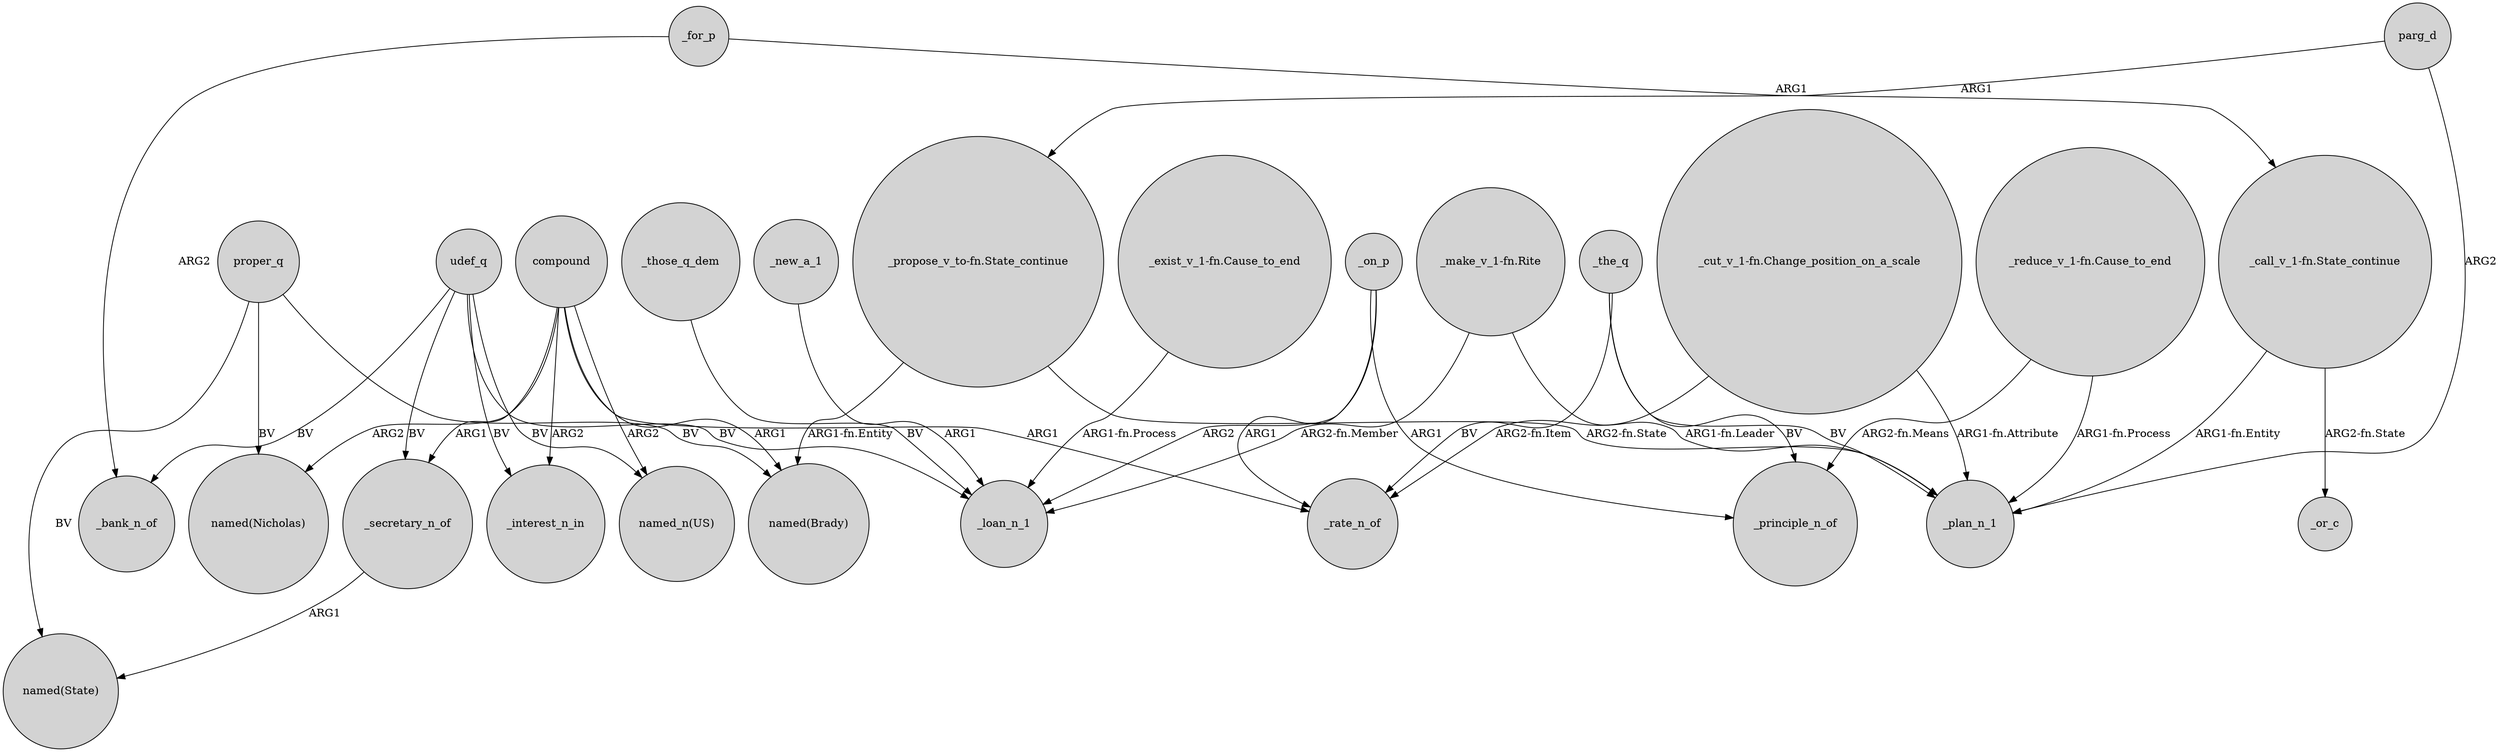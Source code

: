 digraph {
	node [shape=circle style=filled]
	_secretary_n_of -> "named(State)" [label=ARG1]
	"_call_v_1-fn.State_continue" -> _plan_n_1 [label="ARG1-fn.Entity"]
	"_make_v_1-fn.Rite" -> _plan_n_1 [label="ARG1-fn.Leader"]
	_for_p -> _bank_n_of [label=ARG2]
	"_reduce_v_1-fn.Cause_to_end" -> _principle_n_of [label="ARG2-fn.Means"]
	udef_q -> _loan_n_1 [label=BV]
	_for_p -> "_call_v_1-fn.State_continue" [label=ARG1]
	parg_d -> "_propose_v_to-fn.State_continue" [label=ARG1]
	parg_d -> _plan_n_1 [label=ARG2]
	proper_q -> "named(Brady)" [label=BV]
	"_propose_v_to-fn.State_continue" -> _plan_n_1 [label="ARG2-fn.State"]
	udef_q -> _bank_n_of [label=BV]
	_those_q_dem -> _loan_n_1 [label=BV]
	compound -> _rate_n_of [label=ARG1]
	compound -> "named(Brady)" [label=ARG1]
	proper_q -> "named(State)" [label=BV]
	_the_q -> _principle_n_of [label=BV]
	"_call_v_1-fn.State_continue" -> _or_c [label="ARG2-fn.State"]
	_the_q -> _rate_n_of [label=BV]
	"_cut_v_1-fn.Change_position_on_a_scale" -> _plan_n_1 [label="ARG1-fn.Attribute"]
	compound -> "named(Nicholas)" [label=ARG2]
	"_reduce_v_1-fn.Cause_to_end" -> _plan_n_1 [label="ARG1-fn.Process"]
	_on_p -> _loan_n_1 [label=ARG2]
	"_make_v_1-fn.Rite" -> _loan_n_1 [label="ARG2-fn.Member"]
	_on_p -> _rate_n_of [label=ARG1]
	udef_q -> _interest_n_in [label=BV]
	"_propose_v_to-fn.State_continue" -> "named(Brady)" [label="ARG1-fn.Entity"]
	_the_q -> _plan_n_1 [label=BV]
	_new_a_1 -> _loan_n_1 [label=ARG1]
	proper_q -> "named(Nicholas)" [label=BV]
	compound -> _secretary_n_of [label=ARG1]
	compound -> "named_n(US)" [label=ARG2]
	"_cut_v_1-fn.Change_position_on_a_scale" -> _rate_n_of [label="ARG2-fn.Item"]
	udef_q -> "named_n(US)" [label=BV]
	udef_q -> _secretary_n_of [label=BV]
	compound -> _interest_n_in [label=ARG2]
	_on_p -> _principle_n_of [label=ARG1]
	"_exist_v_1-fn.Cause_to_end" -> _loan_n_1 [label="ARG1-fn.Process"]
}
